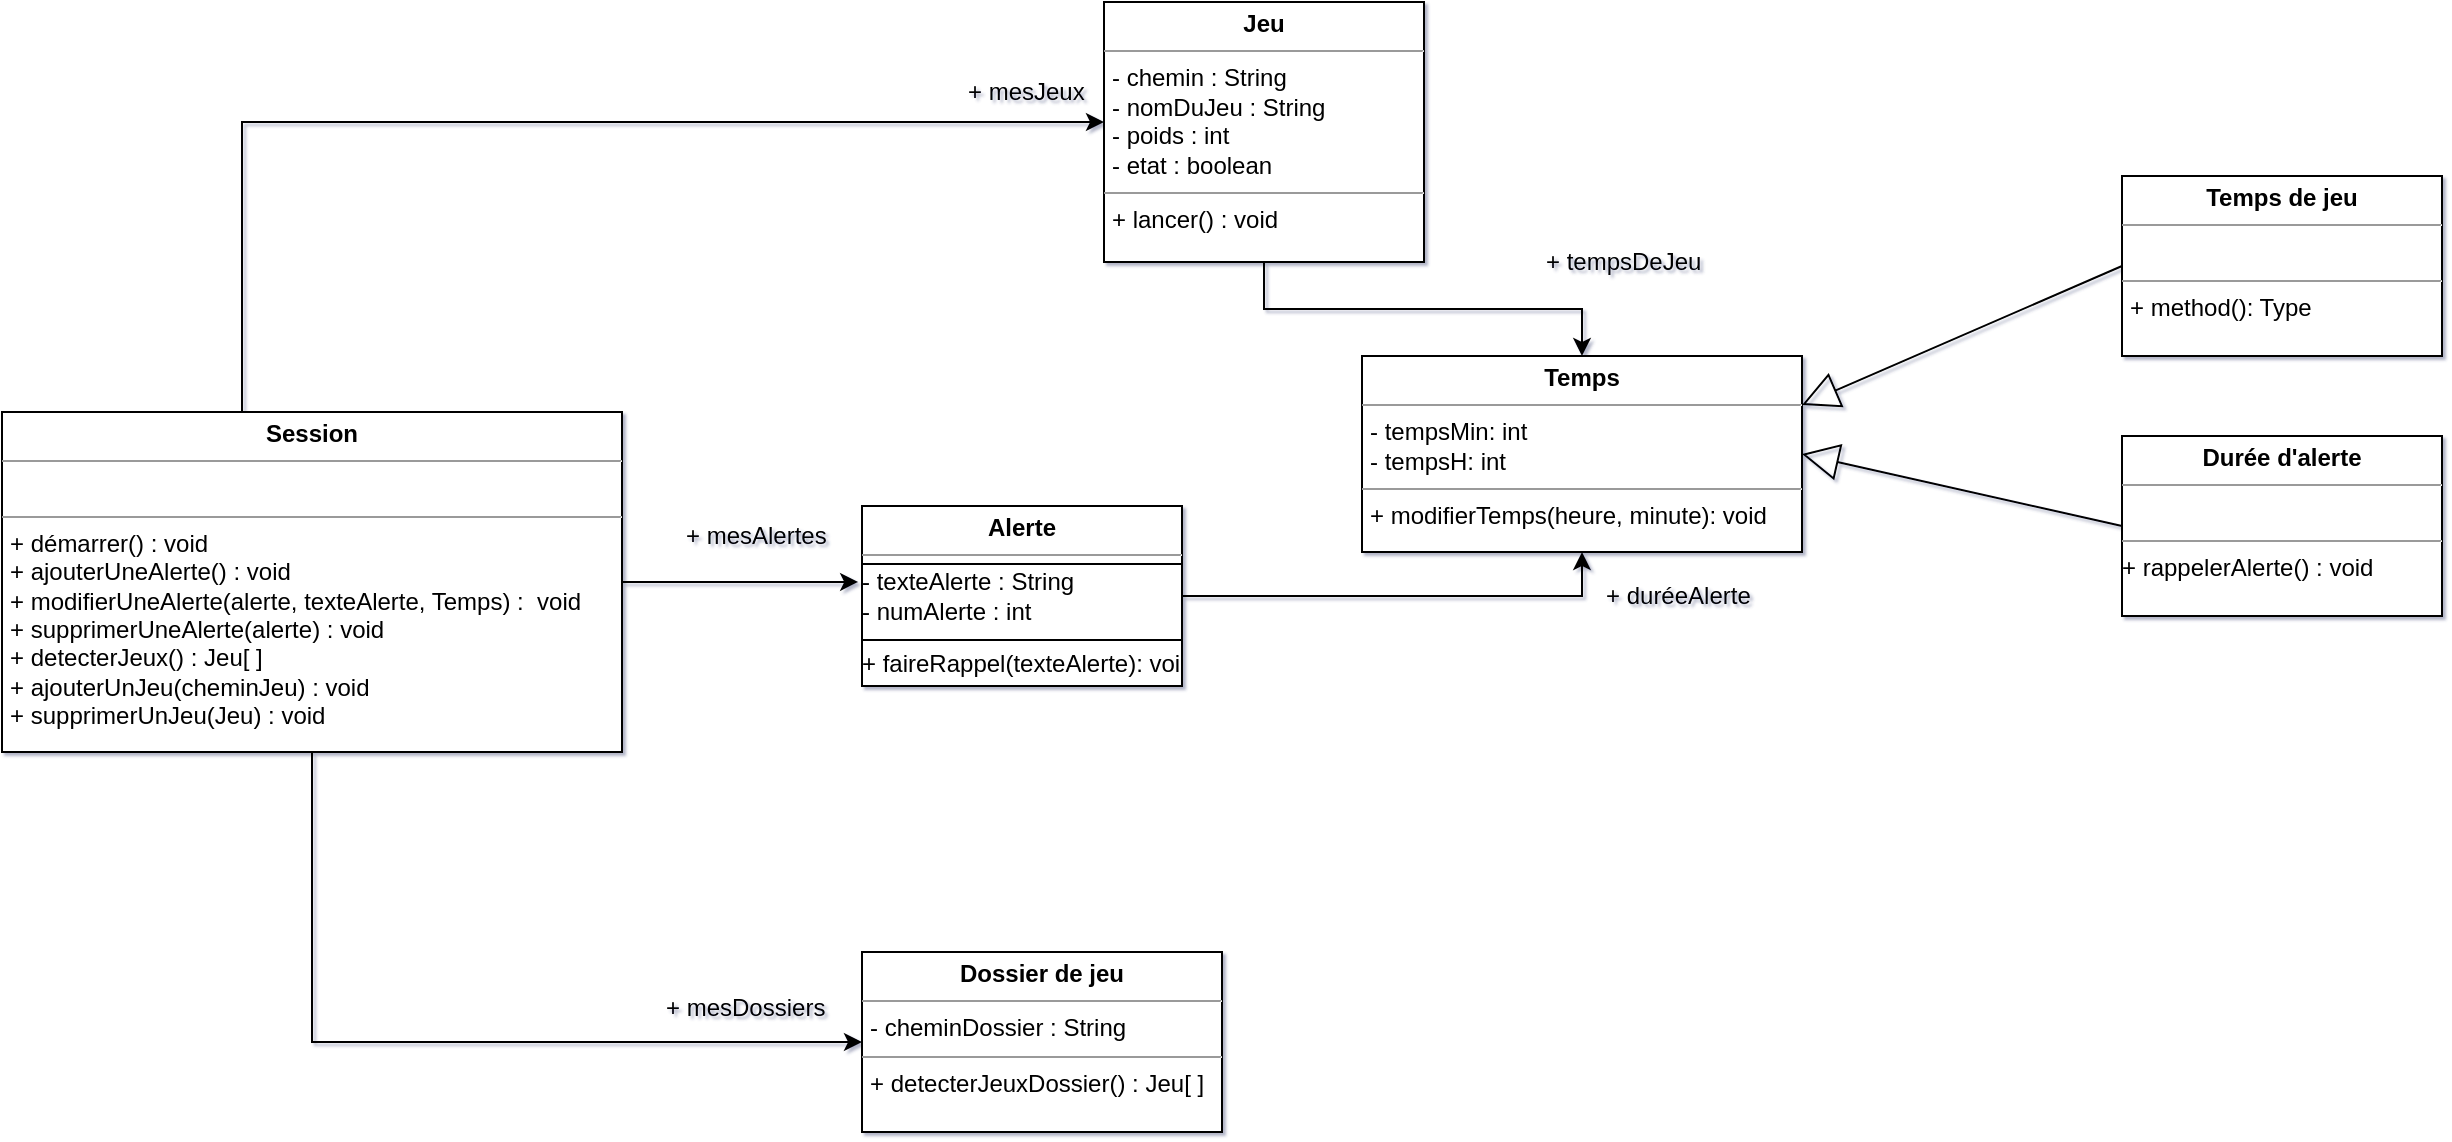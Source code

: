 <mxfile version="10.6.0" type="github"><diagram id="h2h1ouhQ36LWbQkh4_Ej" name="Page-1"><mxGraphModel dx="1394" dy="771" grid="1" gridSize="10" guides="1" tooltips="1" connect="1" arrows="1" fold="1" page="1" pageScale="1" pageWidth="827" pageHeight="1169" math="0" shadow="1"><root><mxCell id="0"/><mxCell id="1" parent="0"/><mxCell id="chVu7LImVVujrHMtMwYy-6" value="" style="edgeStyle=orthogonalEdgeStyle;rounded=0;orthogonalLoop=1;jettySize=auto;html=1;" edge="1" parent="1" source="chVu7LImVVujrHMtMwYy-1" target="chVu7LImVVujrHMtMwYy-5"><mxGeometry relative="1" as="geometry"><mxPoint x="750" y="380" as="targetPoint"/></mxGeometry></mxCell><mxCell id="chVu7LImVVujrHMtMwYy-1" value="&lt;p style=&quot;margin: 0px ; margin-top: 4px ; text-align: center&quot;&gt;&lt;b&gt;Jeu&lt;/b&gt;&lt;/p&gt;&lt;hr size=&quot;1&quot;&gt;&lt;p style=&quot;margin: 0px ; margin-left: 4px&quot;&gt;- chemin : String&lt;/p&gt;&lt;p style=&quot;margin: 0px ; margin-left: 4px&quot;&gt;- nomDuJeu : String&lt;/p&gt;&lt;p style=&quot;margin: 0px ; margin-left: 4px&quot;&gt;- poids : int&lt;/p&gt;&lt;p style=&quot;margin: 0px ; margin-left: 4px&quot;&gt;- etat : boolean&lt;br&gt;&lt;/p&gt;&lt;hr size=&quot;1&quot;&gt;&lt;p style=&quot;margin: 0px ; margin-left: 4px&quot;&gt;+ lancer() : void&lt;br&gt;&lt;/p&gt;" style="verticalAlign=top;align=left;overflow=fill;fontSize=12;fontFamily=Helvetica;html=1;" vertex="1" parent="1"><mxGeometry x="801" y="275" width="160" height="130" as="geometry"/></mxCell><mxCell id="chVu7LImVVujrHMtMwYy-5" value="&lt;p style=&quot;margin: 0px ; margin-top: 4px ; text-align: center&quot;&gt;&lt;b&gt;Temps&lt;br&gt;&lt;/b&gt;&lt;/p&gt;&lt;hr size=&quot;1&quot;&gt;&lt;p style=&quot;margin: 0px ; margin-left: 4px&quot;&gt;- tempsMin: int&lt;/p&gt;&lt;p style=&quot;margin: 0px ; margin-left: 4px&quot;&gt;- tempsH: int&lt;/p&gt;&lt;hr size=&quot;1&quot;&gt;&lt;p style=&quot;margin: 0px ; margin-left: 4px&quot;&gt;+ modifierTemps(heure, minute): void&lt;/p&gt;&lt;p style=&quot;margin: 0px ; margin-left: 4px&quot;&gt;&lt;br&gt;&lt;/p&gt;" style="verticalAlign=top;align=left;overflow=fill;fontSize=12;fontFamily=Helvetica;html=1;" vertex="1" parent="1"><mxGeometry x="930" y="452" width="220" height="98" as="geometry"/></mxCell><mxCell id="chVu7LImVVujrHMtMwYy-3" style="edgeStyle=orthogonalEdgeStyle;rounded=0;orthogonalLoop=1;jettySize=auto;html=1;" edge="1" parent="1" source="chVu7LImVVujrHMtMwYy-18" target="chVu7LImVVujrHMtMwYy-1"><mxGeometry relative="1" as="geometry"><mxPoint x="370" y="430" as="sourcePoint"/><Array as="points"><mxPoint x="370" y="335"/></Array></mxGeometry></mxCell><mxCell id="chVu7LImVVujrHMtMwYy-11" style="edgeStyle=orthogonalEdgeStyle;rounded=0;orthogonalLoop=1;jettySize=auto;html=1;exitX=1;exitY=0.5;exitDx=0;exitDy=0;entryX=0.5;entryY=1;entryDx=0;entryDy=0;" edge="1" parent="1" source="chVu7LImVVujrHMtMwYy-9" target="chVu7LImVVujrHMtMwYy-5"><mxGeometry relative="1" as="geometry"><mxPoint x="760" y="570" as="targetPoint"/><Array as="points"><mxPoint x="1040" y="572"/></Array></mxGeometry></mxCell><mxCell id="chVu7LImVVujrHMtMwYy-9" value="&lt;p style=&quot;margin: 0px ; margin-top: 4px ; text-align: center&quot;&gt;&lt;b&gt;Alerte&lt;br&gt;&lt;/b&gt;&lt;/p&gt;&lt;hr size=&quot;1&quot;&gt;&lt;div&gt;- texteAlerte : String&lt;/div&gt;&lt;div&gt;- numAlerte : int&lt;br&gt;&lt;/div&gt;&lt;p&gt;+ faireRappel(texteAlerte): void&lt;/p&gt;" style="verticalAlign=top;align=left;overflow=fill;fontSize=12;fontFamily=Helvetica;html=1;" vertex="1" parent="1"><mxGeometry x="680" y="527" width="160" height="90" as="geometry"/></mxCell><mxCell id="chVu7LImVVujrHMtMwYy-12" value="+ duréeAlerte" style="text;html=1;resizable=0;points=[];autosize=1;align=left;verticalAlign=top;spacingTop=-4;" vertex="1" parent="1"><mxGeometry x="1050" y="562" width="90" height="20" as="geometry"/></mxCell><mxCell id="chVu7LImVVujrHMtMwYy-13" value="+ tempsDeJeu" style="text;html=1;resizable=0;points=[];autosize=1;align=left;verticalAlign=top;spacingTop=-4;" vertex="1" parent="1"><mxGeometry x="1020" y="395" width="100" height="20" as="geometry"/></mxCell><mxCell id="chVu7LImVVujrHMtMwYy-19" style="edgeStyle=orthogonalEdgeStyle;rounded=0;orthogonalLoop=1;jettySize=auto;html=1;exitX=1;exitY=0.5;exitDx=0;exitDy=0;entryX=-0.012;entryY=0.422;entryDx=0;entryDy=0;entryPerimeter=0;" edge="1" parent="1" source="chVu7LImVVujrHMtMwYy-18" target="chVu7LImVVujrHMtMwYy-9"><mxGeometry relative="1" as="geometry"/></mxCell><mxCell id="chVu7LImVVujrHMtMwYy-32" style="edgeStyle=orthogonalEdgeStyle;rounded=0;orthogonalLoop=1;jettySize=auto;html=1;exitX=0.5;exitY=1;exitDx=0;exitDy=0;entryX=0;entryY=0.5;entryDx=0;entryDy=0;" edge="1" parent="1" source="chVu7LImVVujrHMtMwYy-18" target="chVu7LImVVujrHMtMwYy-31"><mxGeometry relative="1" as="geometry"/></mxCell><mxCell id="chVu7LImVVujrHMtMwYy-18" value="&lt;p style=&quot;margin: 0px ; margin-top: 4px ; text-align: center&quot;&gt;&lt;b&gt;Session&lt;/b&gt;&lt;/p&gt;&lt;hr size=&quot;1&quot;&gt;&lt;p style=&quot;margin: 0px ; margin-left: 4px&quot;&gt;&lt;br&gt;&lt;/p&gt;&lt;hr size=&quot;1&quot;&gt;&lt;p style=&quot;margin: 0px ; margin-left: 4px&quot;&gt;+ démarrer() : void&lt;/p&gt;&lt;p style=&quot;margin: 0px ; margin-left: 4px&quot;&gt;+ ajouterUneAlerte() : void&lt;/p&gt;&lt;p style=&quot;margin: 0px ; margin-left: 4px&quot;&gt;+ modifierUneAlerte(alerte, texteAlerte, Temps) :&amp;nbsp; void&lt;br&gt;&lt;/p&gt;&lt;p style=&quot;margin: 0px ; margin-left: 4px&quot;&gt;+ supprimerUneAlerte(alerte) : void&lt;br&gt;&lt;/p&gt;&lt;p style=&quot;margin: 0px ; margin-left: 4px&quot;&gt;+ detecterJeux() : Jeu[ ]&lt;br&gt;&lt;/p&gt;&lt;p style=&quot;margin: 0px ; margin-left: 4px&quot;&gt;+ ajouterUnJeu(cheminJeu) : void&lt;/p&gt;&lt;p style=&quot;margin: 0px ; margin-left: 4px&quot;&gt;+ supprimerUnJeu(Jeu) : void&lt;br&gt;&lt;/p&gt;&lt;p style=&quot;margin: 0px ; margin-left: 4px&quot;&gt;&lt;br&gt;&lt;/p&gt;&lt;p style=&quot;margin: 0px ; margin-left: 4px&quot;&gt;&lt;br&gt;&lt;/p&gt;" style="verticalAlign=top;align=left;overflow=fill;fontSize=12;fontFamily=Helvetica;html=1;" vertex="1" parent="1"><mxGeometry x="250" y="480" width="310" height="170" as="geometry"/></mxCell><mxCell id="chVu7LImVVujrHMtMwYy-22" value="+ mesAlertes" style="text;html=1;resizable=0;points=[];autosize=1;align=left;verticalAlign=top;spacingTop=-4;" vertex="1" parent="1"><mxGeometry x="590" y="532" width="90" height="20" as="geometry"/></mxCell><mxCell id="chVu7LImVVujrHMtMwYy-25" value="+ mesJeux" style="text;html=1;resizable=0;points=[];autosize=1;align=left;verticalAlign=top;spacingTop=-4;" vertex="1" parent="1"><mxGeometry x="731" y="310" width="80" height="20" as="geometry"/></mxCell><mxCell id="chVu7LImVVujrHMtMwYy-26" value="&lt;p style=&quot;margin: 0px ; margin-top: 4px ; text-align: center&quot;&gt;&lt;b&gt;Durée d'alerte&lt;br&gt;&lt;/b&gt;&lt;/p&gt;&lt;hr size=&quot;1&quot;&gt;&lt;br&gt;&lt;hr size=&quot;1&quot;&gt;+ rappelerAlerte() : void" style="verticalAlign=top;align=left;overflow=fill;fontSize=12;fontFamily=Helvetica;html=1;" vertex="1" parent="1"><mxGeometry x="1310" y="492" width="160" height="90" as="geometry"/></mxCell><mxCell id="chVu7LImVVujrHMtMwYy-27" value="&lt;p style=&quot;margin: 0px ; margin-top: 4px ; text-align: center&quot;&gt;&lt;b&gt;Temps de jeu&lt;br&gt;&lt;/b&gt;&lt;/p&gt;&lt;hr size=&quot;1&quot;&gt;&lt;p style=&quot;margin: 0px ; margin-left: 4px&quot;&gt;&lt;br&gt;&lt;/p&gt;&lt;hr size=&quot;1&quot;&gt;&lt;p style=&quot;margin: 0px ; margin-left: 4px&quot;&gt;+ method(): Type&lt;/p&gt;" style="verticalAlign=top;align=left;overflow=fill;fontSize=12;fontFamily=Helvetica;html=1;" vertex="1" parent="1"><mxGeometry x="1310" y="362" width="160" height="90" as="geometry"/></mxCell><mxCell id="chVu7LImVVujrHMtMwYy-28" value="" style="endArrow=block;endSize=16;endFill=0;html=1;exitX=0;exitY=0.5;exitDx=0;exitDy=0;entryX=1;entryY=0.5;entryDx=0;entryDy=0;" edge="1" parent="1" source="chVu7LImVVujrHMtMwYy-26" target="chVu7LImVVujrHMtMwYy-5"><mxGeometry width="160" relative="1" as="geometry"><mxPoint x="1240" y="650" as="sourcePoint"/><mxPoint x="1400" y="650" as="targetPoint"/></mxGeometry></mxCell><mxCell id="chVu7LImVVujrHMtMwYy-29" value="" style="endArrow=block;endSize=16;endFill=0;html=1;exitX=0;exitY=0.5;exitDx=0;exitDy=0;entryX=1;entryY=0.25;entryDx=0;entryDy=0;" edge="1" parent="1" source="chVu7LImVVujrHMtMwYy-27" target="chVu7LImVVujrHMtMwYy-5"><mxGeometry width="160" relative="1" as="geometry"><mxPoint x="1230" y="555" as="sourcePoint"/><mxPoint x="1040" y="475" as="targetPoint"/></mxGeometry></mxCell><mxCell id="chVu7LImVVujrHMtMwYy-30" value="" style="line;strokeWidth=1;fillColor=none;align=left;verticalAlign=middle;spacingTop=-1;spacingLeft=3;spacingRight=3;rotatable=0;labelPosition=right;points=[];portConstraint=eastwest;" vertex="1" parent="1"><mxGeometry x="680" y="552" width="160" height="8" as="geometry"/></mxCell><mxCell id="chVu7LImVVujrHMtMwYy-31" value="&lt;p style=&quot;margin: 0px ; margin-top: 4px ; text-align: center&quot;&gt;&lt;b&gt;Dossier de jeu&lt;br&gt;&lt;/b&gt;&lt;/p&gt;&lt;hr size=&quot;1&quot;&gt;&lt;p style=&quot;margin: 0px ; margin-left: 4px&quot;&gt;- cheminDossier : String&lt;br&gt;&lt;/p&gt;&lt;hr size=&quot;1&quot;&gt;&lt;p style=&quot;margin: 0px ; margin-left: 4px&quot;&gt;+ detecterJeuxDossier() : Jeu[ ]&lt;br&gt;&lt;/p&gt;" style="verticalAlign=top;align=left;overflow=fill;fontSize=12;fontFamily=Helvetica;html=1;" vertex="1" parent="1"><mxGeometry x="680" y="750" width="180" height="90" as="geometry"/></mxCell><mxCell id="chVu7LImVVujrHMtMwYy-33" value="+ mesDossiers" style="text;html=1;resizable=0;points=[];autosize=1;align=left;verticalAlign=top;spacingTop=-4;" vertex="1" parent="1"><mxGeometry x="580" y="768" width="100" height="20" as="geometry"/></mxCell><mxCell id="chVu7LImVVujrHMtMwYy-34" value="" style="line;strokeWidth=1;fillColor=none;align=left;verticalAlign=middle;spacingTop=-1;spacingLeft=3;spacingRight=3;rotatable=0;labelPosition=right;points=[];portConstraint=eastwest;" vertex="1" parent="1"><mxGeometry x="680" y="590" width="160" height="8" as="geometry"/></mxCell></root></mxGraphModel></diagram></mxfile>